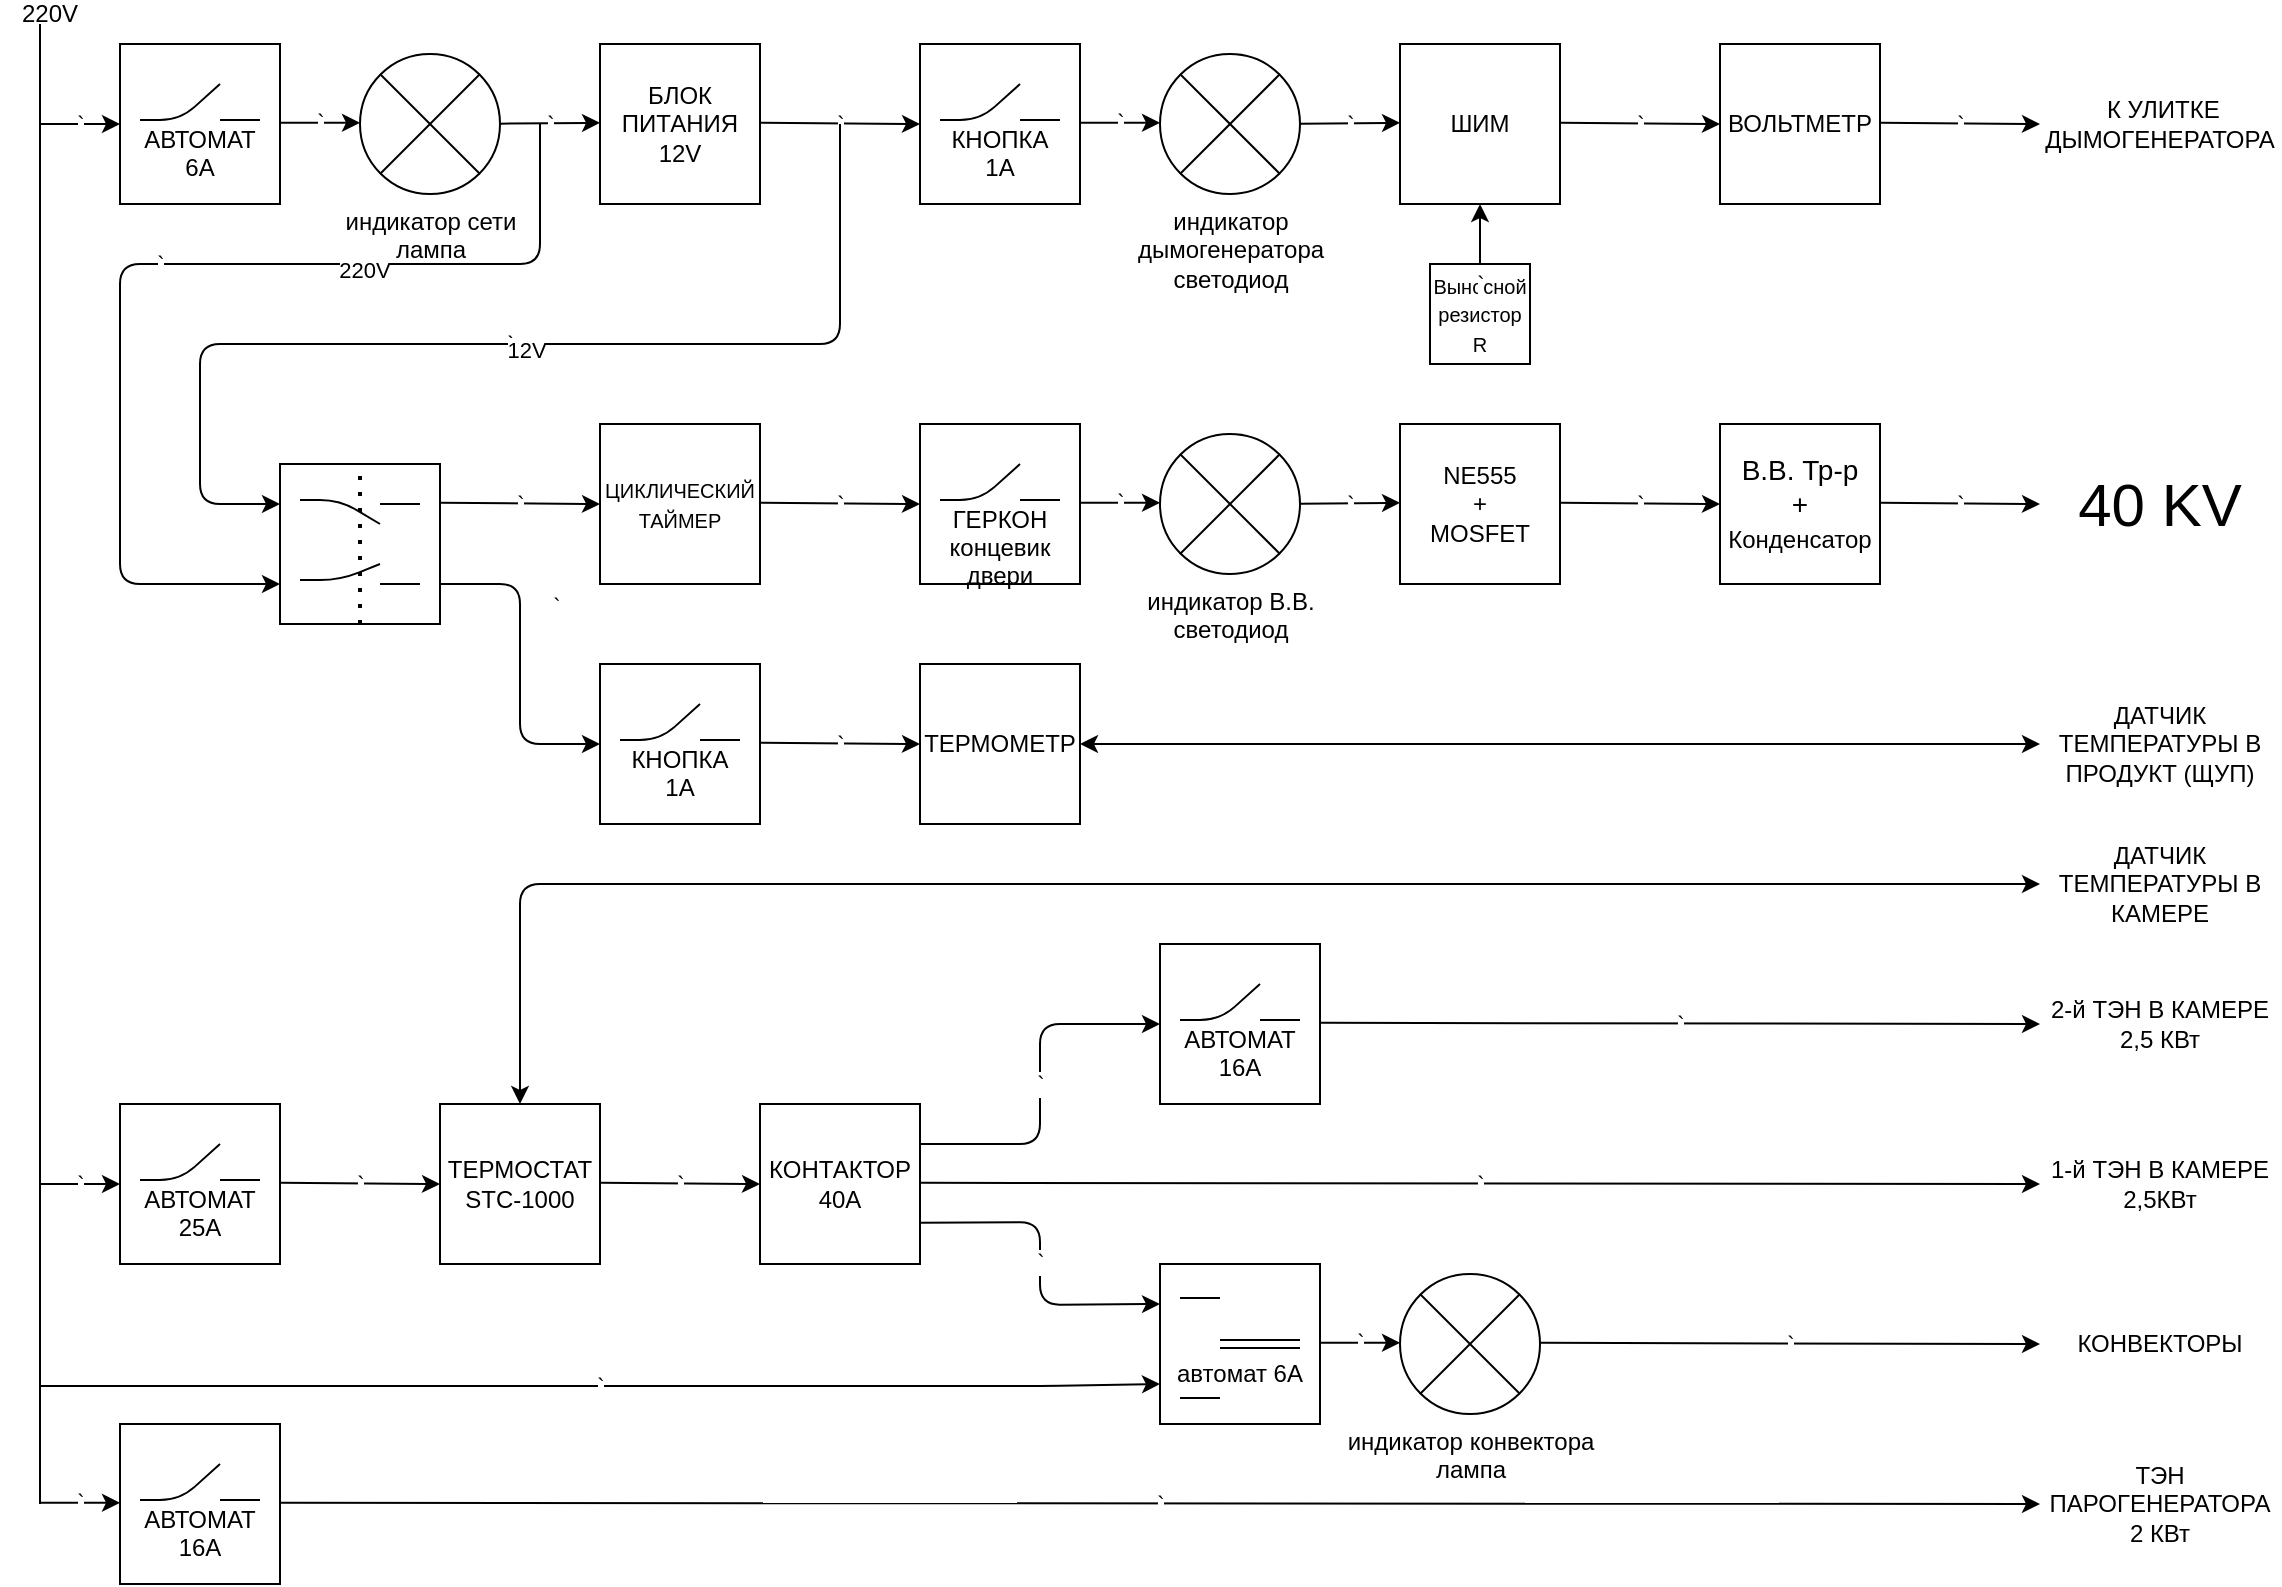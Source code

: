 <mxfile version="14.9.1" type="github">
  <diagram id="gx4LN6bsJ0upEz2Kghdg" name="Page-1">
    <mxGraphModel dx="1673" dy="888" grid="1" gridSize="10" guides="1" tooltips="1" connect="1" arrows="1" fold="1" page="1" pageScale="1" pageWidth="1169" pageHeight="827" math="0" shadow="0">
      <root>
        <mxCell id="0" />
        <mxCell id="1" parent="0" />
        <mxCell id="weF5eFfAUtp39m-wOyLp-81" value="" style="whiteSpace=wrap;html=1;aspect=fixed;" vertex="1" parent="1">
          <mxGeometry x="160" y="240" width="80" height="80" as="geometry" />
        </mxCell>
        <mxCell id="weF5eFfAUtp39m-wOyLp-46" value="&lt;div&gt;&lt;br&gt;&lt;/div&gt;&lt;div&gt;&lt;br&gt;&lt;/div&gt;&lt;div&gt;автомат 6А&lt;br&gt;&lt;/div&gt;" style="whiteSpace=wrap;html=1;aspect=fixed;" vertex="1" parent="1">
          <mxGeometry x="600" y="640" width="80" height="80" as="geometry" />
        </mxCell>
        <mxCell id="paTJHKrVfdt6l4FZ6ix--2" value="БЛОК ПИТАНИЯ 12V" style="whiteSpace=wrap;html=1;aspect=fixed;" parent="1" vertex="1">
          <mxGeometry x="320" y="30" width="80" height="80" as="geometry" />
        </mxCell>
        <mxCell id="paTJHKrVfdt6l4FZ6ix--4" value="ШИМ" style="whiteSpace=wrap;html=1;aspect=fixed;" parent="1" vertex="1">
          <mxGeometry x="720" y="30" width="80" height="80" as="geometry" />
        </mxCell>
        <mxCell id="paTJHKrVfdt6l4FZ6ix--5" value="ВОЛЬТМЕТР" style="whiteSpace=wrap;html=1;aspect=fixed;" parent="1" vertex="1">
          <mxGeometry x="880" y="30" width="80" height="80" as="geometry" />
        </mxCell>
        <mxCell id="paTJHKrVfdt6l4FZ6ix--6" value="&lt;div&gt;индикатор сети&lt;/div&gt;&lt;div&gt;лампа&lt;br&gt;&lt;/div&gt;" style="verticalLabelPosition=bottom;verticalAlign=top;html=1;shape=mxgraph.flowchart.or;" parent="1" vertex="1">
          <mxGeometry x="200" y="35" width="70" height="70" as="geometry" />
        </mxCell>
        <mxCell id="paTJHKrVfdt6l4FZ6ix--7" value="&lt;div&gt;индикатор&lt;/div&gt;&lt;div&gt;дымогенератора&lt;/div&gt;&lt;div&gt;светодиод&lt;br&gt;&lt;/div&gt;" style="verticalLabelPosition=bottom;verticalAlign=top;html=1;shape=mxgraph.flowchart.or;" parent="1" vertex="1">
          <mxGeometry x="600" y="35" width="70" height="70" as="geometry" />
        </mxCell>
        <mxCell id="paTJHKrVfdt6l4FZ6ix--8" value="&lt;font size=&quot;1&quot;&gt;Выносной резистор R&lt;br&gt;&lt;/font&gt;" style="whiteSpace=wrap;html=1;aspect=fixed;" parent="1" vertex="1">
          <mxGeometry x="735" y="140" width="50" height="50" as="geometry" />
        </mxCell>
        <mxCell id="paTJHKrVfdt6l4FZ6ix--10" value="&lt;font style=&quot;font-size: 10px&quot;&gt;ЦИКЛИЧЕСКИЙ ТАЙМЕР&lt;/font&gt;" style="whiteSpace=wrap;html=1;aspect=fixed;" parent="1" vertex="1">
          <mxGeometry x="320" y="220" width="80" height="80" as="geometry" />
        </mxCell>
        <mxCell id="paTJHKrVfdt6l4FZ6ix--12" value="&lt;div&gt;NE555&lt;/div&gt;&lt;div&gt;+&lt;/div&gt;&lt;div&gt;MOSFET&lt;/div&gt;" style="whiteSpace=wrap;html=1;aspect=fixed;" parent="1" vertex="1">
          <mxGeometry x="720" y="220" width="80" height="80" as="geometry" />
        </mxCell>
        <mxCell id="paTJHKrVfdt6l4FZ6ix--13" value="&lt;div&gt;&lt;font style=&quot;font-size: 14px&quot;&gt;В.В. Тр-р&lt;/font&gt;&lt;/div&gt;&lt;div&gt;&lt;font style=&quot;font-size: 14px&quot;&gt;+&lt;/font&gt;&lt;/div&gt;&lt;div&gt;&lt;font style=&quot;font-size: 14px&quot;&gt;&lt;/font&gt;Конденсатор&lt;/div&gt;" style="whiteSpace=wrap;html=1;aspect=fixed;" parent="1" vertex="1">
          <mxGeometry x="880" y="220" width="80" height="80" as="geometry" />
        </mxCell>
        <mxCell id="paTJHKrVfdt6l4FZ6ix--15" value="&lt;div&gt;индикатор В.В.&lt;/div&gt;&lt;div&gt;светодиод&lt;br&gt;&lt;/div&gt;" style="verticalLabelPosition=bottom;verticalAlign=top;html=1;shape=mxgraph.flowchart.or;" parent="1" vertex="1">
          <mxGeometry x="600" y="225" width="70" height="70" as="geometry" />
        </mxCell>
        <mxCell id="paTJHKrVfdt6l4FZ6ix--17" value="ТЕРМОМЕТР" style="whiteSpace=wrap;html=1;aspect=fixed;" parent="1" vertex="1">
          <mxGeometry x="480" y="340" width="80" height="80" as="geometry" />
        </mxCell>
        <mxCell id="paTJHKrVfdt6l4FZ6ix--19" value="&lt;div&gt;ТЕРМОСТАТ&lt;/div&gt;&lt;div&gt;STC-1000&lt;br&gt;&lt;/div&gt;" style="whiteSpace=wrap;html=1;aspect=fixed;" parent="1" vertex="1">
          <mxGeometry x="240" y="560" width="80" height="80" as="geometry" />
        </mxCell>
        <mxCell id="paTJHKrVfdt6l4FZ6ix--20" value="&lt;div&gt;КОНТАКТОР&lt;/div&gt;&lt;div&gt;40А&lt;br&gt;&lt;/div&gt;" style="whiteSpace=wrap;html=1;aspect=fixed;" parent="1" vertex="1">
          <mxGeometry x="400" y="560" width="80" height="80" as="geometry" />
        </mxCell>
        <mxCell id="paTJHKrVfdt6l4FZ6ix--24" value="&lt;div&gt;индикатор конвектора&lt;/div&gt;&lt;div&gt;лампа&lt;br&gt;&lt;/div&gt;" style="verticalLabelPosition=bottom;verticalAlign=top;html=1;shape=mxgraph.flowchart.or;" parent="1" vertex="1">
          <mxGeometry x="720" y="645" width="70" height="70" as="geometry" />
        </mxCell>
        <mxCell id="paTJHKrVfdt6l4FZ6ix--25" value="" style="endArrow=none;html=1;" parent="1" edge="1">
          <mxGeometry width="50" height="50" relative="1" as="geometry">
            <mxPoint x="40" y="760" as="sourcePoint" />
            <mxPoint x="40" y="20" as="targetPoint" />
          </mxGeometry>
        </mxCell>
        <mxCell id="paTJHKrVfdt6l4FZ6ix--26" value="`" style="endArrow=classic;html=1;entryX=0;entryY=0.5;entryDx=0;entryDy=0;" parent="1" edge="1">
          <mxGeometry width="50" height="50" relative="1" as="geometry">
            <mxPoint x="40" y="70" as="sourcePoint" />
            <mxPoint x="80" y="70" as="targetPoint" />
          </mxGeometry>
        </mxCell>
        <mxCell id="paTJHKrVfdt6l4FZ6ix--27" value="`" style="endArrow=classic;html=1;entryX=0;entryY=0.5;entryDx=0;entryDy=0;" parent="1" edge="1" target="weF5eFfAUtp39m-wOyLp-63">
          <mxGeometry width="50" height="50" relative="1" as="geometry">
            <mxPoint x="40" y="600" as="sourcePoint" />
            <mxPoint x="80" y="610" as="targetPoint" />
          </mxGeometry>
        </mxCell>
        <mxCell id="paTJHKrVfdt6l4FZ6ix--28" value="`" style="endArrow=classic;html=1;entryX=0;entryY=0.5;entryDx=0;entryDy=0;" parent="1" edge="1">
          <mxGeometry width="50" height="50" relative="1" as="geometry">
            <mxPoint x="40" y="759.41" as="sourcePoint" />
            <mxPoint x="80" y="759.41" as="targetPoint" />
          </mxGeometry>
        </mxCell>
        <mxCell id="paTJHKrVfdt6l4FZ6ix--29" value="`" style="endArrow=classic;html=1;entryX=0;entryY=0.5;entryDx=0;entryDy=0;" parent="1" edge="1">
          <mxGeometry width="50" height="50" relative="1" as="geometry">
            <mxPoint x="160" y="69.41" as="sourcePoint" />
            <mxPoint x="200" y="69.41" as="targetPoint" />
          </mxGeometry>
        </mxCell>
        <mxCell id="paTJHKrVfdt6l4FZ6ix--30" value="`" style="endArrow=classic;html=1;entryX=0;entryY=0.5;entryDx=0;entryDy=0;" parent="1" edge="1">
          <mxGeometry width="50" height="50" relative="1" as="geometry">
            <mxPoint x="560" y="69.41" as="sourcePoint" />
            <mxPoint x="600" y="69.41" as="targetPoint" />
          </mxGeometry>
        </mxCell>
        <mxCell id="paTJHKrVfdt6l4FZ6ix--31" value="`" style="endArrow=classic;html=1;entryX=0;entryY=0.5;entryDx=0;entryDy=0;" parent="1" edge="1">
          <mxGeometry width="50" height="50" relative="1" as="geometry">
            <mxPoint x="560" y="259.41" as="sourcePoint" />
            <mxPoint x="600" y="259.41" as="targetPoint" />
          </mxGeometry>
        </mxCell>
        <mxCell id="paTJHKrVfdt6l4FZ6ix--32" value="`" style="endArrow=classic;html=1;entryX=0;entryY=0.5;entryDx=0;entryDy=0;" parent="1" edge="1">
          <mxGeometry width="50" height="50" relative="1" as="geometry">
            <mxPoint x="680" y="679.41" as="sourcePoint" />
            <mxPoint x="720" y="679.41" as="targetPoint" />
          </mxGeometry>
        </mxCell>
        <mxCell id="paTJHKrVfdt6l4FZ6ix--34" value="`" style="endArrow=classic;html=1;entryX=0;entryY=0.5;entryDx=0;entryDy=0;" parent="1" edge="1">
          <mxGeometry width="50" height="50" relative="1" as="geometry">
            <mxPoint x="400" y="259.41" as="sourcePoint" />
            <mxPoint x="480" y="260" as="targetPoint" />
          </mxGeometry>
        </mxCell>
        <mxCell id="paTJHKrVfdt6l4FZ6ix--35" value="`" style="endArrow=classic;html=1;entryX=0;entryY=0.5;entryDx=0;entryDy=0;" parent="1" edge="1">
          <mxGeometry width="50" height="50" relative="1" as="geometry">
            <mxPoint x="400" y="379.41" as="sourcePoint" />
            <mxPoint x="480" y="380" as="targetPoint" />
          </mxGeometry>
        </mxCell>
        <mxCell id="paTJHKrVfdt6l4FZ6ix--36" value="`" style="endArrow=classic;html=1;entryX=0;entryY=0.5;entryDx=0;entryDy=0;" parent="1" edge="1">
          <mxGeometry width="50" height="50" relative="1" as="geometry">
            <mxPoint x="400" y="69.41" as="sourcePoint" />
            <mxPoint x="480" y="70" as="targetPoint" />
          </mxGeometry>
        </mxCell>
        <mxCell id="paTJHKrVfdt6l4FZ6ix--37" value="`" style="endArrow=classic;html=1;entryX=0;entryY=0.5;entryDx=0;entryDy=0;" parent="1" edge="1">
          <mxGeometry width="50" height="50" relative="1" as="geometry">
            <mxPoint x="800" y="69.41" as="sourcePoint" />
            <mxPoint x="880" y="70" as="targetPoint" />
          </mxGeometry>
        </mxCell>
        <mxCell id="paTJHKrVfdt6l4FZ6ix--38" value="`" style="endArrow=classic;html=1;entryX=0;entryY=0.5;entryDx=0;entryDy=0;" parent="1" edge="1">
          <mxGeometry width="50" height="50" relative="1" as="geometry">
            <mxPoint x="800" y="259.41" as="sourcePoint" />
            <mxPoint x="880" y="260" as="targetPoint" />
          </mxGeometry>
        </mxCell>
        <mxCell id="paTJHKrVfdt6l4FZ6ix--39" value="`" style="endArrow=classic;html=1;entryX=0;entryY=0.5;entryDx=0;entryDy=0;" parent="1" edge="1">
          <mxGeometry width="50" height="50" relative="1" as="geometry">
            <mxPoint x="160" y="599.41" as="sourcePoint" />
            <mxPoint x="240" y="600" as="targetPoint" />
          </mxGeometry>
        </mxCell>
        <mxCell id="paTJHKrVfdt6l4FZ6ix--40" value="`" style="endArrow=classic;html=1;entryX=0;entryY=0.5;entryDx=0;entryDy=0;" parent="1" edge="1">
          <mxGeometry width="50" height="50" relative="1" as="geometry">
            <mxPoint x="320" y="599.41" as="sourcePoint" />
            <mxPoint x="400" y="600" as="targetPoint" />
          </mxGeometry>
        </mxCell>
        <mxCell id="paTJHKrVfdt6l4FZ6ix--41" value="`" style="endArrow=classic;html=1;entryX=0;entryY=0.5;entryDx=0;entryDy=0;" parent="1" edge="1">
          <mxGeometry width="50" height="50" relative="1" as="geometry">
            <mxPoint x="670" y="259.82" as="sourcePoint" />
            <mxPoint x="720" y="259.41" as="targetPoint" />
          </mxGeometry>
        </mxCell>
        <mxCell id="paTJHKrVfdt6l4FZ6ix--42" value="`" style="endArrow=classic;html=1;entryX=0;entryY=0.5;entryDx=0;entryDy=0;" parent="1" edge="1">
          <mxGeometry width="50" height="50" relative="1" as="geometry">
            <mxPoint x="670" y="69.82" as="sourcePoint" />
            <mxPoint x="720" y="69.41" as="targetPoint" />
          </mxGeometry>
        </mxCell>
        <mxCell id="paTJHKrVfdt6l4FZ6ix--43" value="`" style="endArrow=classic;html=1;entryX=0;entryY=0.5;entryDx=0;entryDy=0;exitX=1;exitY=0.75;exitDx=0;exitDy=0;" parent="1" edge="1">
          <mxGeometry x="-0.366" y="19" width="50" height="50" relative="1" as="geometry">
            <mxPoint x="240" y="300" as="sourcePoint" />
            <mxPoint x="320" y="380" as="targetPoint" />
            <Array as="points">
              <mxPoint x="280" y="300" />
              <mxPoint x="280" y="380" />
            </Array>
            <mxPoint x="-1" as="offset" />
          </mxGeometry>
        </mxCell>
        <mxCell id="paTJHKrVfdt6l4FZ6ix--44" value="`" style="endArrow=classic;html=1;entryX=0;entryY=0.5;entryDx=0;entryDy=0;" parent="1" edge="1">
          <mxGeometry width="50" height="50" relative="1" as="geometry">
            <mxPoint x="270" y="69.82" as="sourcePoint" />
            <mxPoint x="320" y="69.41" as="targetPoint" />
          </mxGeometry>
        </mxCell>
        <mxCell id="weF5eFfAUtp39m-wOyLp-1" value="`" style="endArrow=classic;html=1;" edge="1" parent="1">
          <mxGeometry width="50" height="50" relative="1" as="geometry">
            <mxPoint x="480" y="599.41" as="sourcePoint" />
            <mxPoint x="1040" y="600" as="targetPoint" />
          </mxGeometry>
        </mxCell>
        <mxCell id="weF5eFfAUtp39m-wOyLp-2" value="`" style="endArrow=classic;html=1;entryX=0;entryY=0.25;entryDx=0;entryDy=0;" edge="1" parent="1">
          <mxGeometry width="50" height="50" relative="1" as="geometry">
            <mxPoint x="480" y="619.41" as="sourcePoint" />
            <mxPoint x="600" y="660" as="targetPoint" />
            <Array as="points">
              <mxPoint x="540" y="619" />
              <mxPoint x="540" y="660.41" />
            </Array>
          </mxGeometry>
        </mxCell>
        <mxCell id="weF5eFfAUtp39m-wOyLp-3" value="`" style="endArrow=classic;html=1;entryX=0;entryY=0.5;entryDx=0;entryDy=0;entryPerimeter=0;" edge="1" parent="1">
          <mxGeometry width="50" height="50" relative="1" as="geometry">
            <mxPoint x="480" y="580.0" as="sourcePoint" />
            <mxPoint x="600" y="520" as="targetPoint" />
            <Array as="points">
              <mxPoint x="540" y="580" />
              <mxPoint x="540" y="520" />
            </Array>
          </mxGeometry>
        </mxCell>
        <mxCell id="weF5eFfAUtp39m-wOyLp-4" value="`" style="endArrow=classic;html=1;" edge="1" parent="1">
          <mxGeometry width="50" height="50" relative="1" as="geometry">
            <mxPoint x="680" y="519.41" as="sourcePoint" />
            <mxPoint x="1040" y="520" as="targetPoint" />
          </mxGeometry>
        </mxCell>
        <mxCell id="weF5eFfAUtp39m-wOyLp-5" value="`" style="endArrow=classic;html=1;" edge="1" parent="1">
          <mxGeometry width="50" height="50" relative="1" as="geometry">
            <mxPoint x="790" y="679.41" as="sourcePoint" />
            <mxPoint x="1040" y="680" as="targetPoint" />
          </mxGeometry>
        </mxCell>
        <mxCell id="weF5eFfAUtp39m-wOyLp-6" value="`" style="endArrow=classic;html=1;" edge="1" parent="1">
          <mxGeometry width="50" height="50" relative="1" as="geometry">
            <mxPoint x="160" y="759.41" as="sourcePoint" />
            <mxPoint x="1040" y="760" as="targetPoint" />
          </mxGeometry>
        </mxCell>
        <mxCell id="weF5eFfAUtp39m-wOyLp-7" value="`" style="endArrow=classic;html=1;entryX=0;entryY=0.5;entryDx=0;entryDy=0;" edge="1" parent="1">
          <mxGeometry width="50" height="50" relative="1" as="geometry">
            <mxPoint x="960.0" y="259.41" as="sourcePoint" />
            <mxPoint x="1040.0" y="260" as="targetPoint" />
          </mxGeometry>
        </mxCell>
        <mxCell id="weF5eFfAUtp39m-wOyLp-8" value="`" style="endArrow=classic;html=1;entryX=0;entryY=0.5;entryDx=0;entryDy=0;" edge="1" parent="1">
          <mxGeometry width="50" height="50" relative="1" as="geometry">
            <mxPoint x="960.0" y="69.41" as="sourcePoint" />
            <mxPoint x="1040.0" y="70" as="targetPoint" />
          </mxGeometry>
        </mxCell>
        <mxCell id="weF5eFfAUtp39m-wOyLp-9" value="`" style="endArrow=classic;html=1;entryX=0.5;entryY=1;entryDx=0;entryDy=0;exitX=0.5;exitY=0;exitDx=0;exitDy=0;" edge="1" parent="1" source="paTJHKrVfdt6l4FZ6ix--8" target="paTJHKrVfdt6l4FZ6ix--4">
          <mxGeometry x="-1" y="-10" width="50" height="50" relative="1" as="geometry">
            <mxPoint x="770" y="240" as="sourcePoint" />
            <mxPoint x="840.0" y="150.59" as="targetPoint" />
            <mxPoint x="-10" y="10" as="offset" />
          </mxGeometry>
        </mxCell>
        <mxCell id="weF5eFfAUtp39m-wOyLp-11" value="" style="endArrow=classic;startArrow=classic;html=1;exitX=0.5;exitY=0;exitDx=0;exitDy=0;" edge="1" parent="1" source="paTJHKrVfdt6l4FZ6ix--19">
          <mxGeometry width="50" height="50" relative="1" as="geometry">
            <mxPoint x="550" y="440" as="sourcePoint" />
            <mxPoint x="1040" y="450" as="targetPoint" />
            <Array as="points">
              <mxPoint x="280" y="450" />
            </Array>
          </mxGeometry>
        </mxCell>
        <mxCell id="weF5eFfAUtp39m-wOyLp-13" value="`" style="endArrow=classic;html=1;entryX=0;entryY=0.75;entryDx=0;entryDy=0;" edge="1" parent="1">
          <mxGeometry width="50" height="50" relative="1" as="geometry">
            <mxPoint x="40" y="701" as="sourcePoint" />
            <mxPoint x="600" y="700" as="targetPoint" />
            <Array as="points">
              <mxPoint x="540" y="701" />
            </Array>
          </mxGeometry>
        </mxCell>
        <mxCell id="weF5eFfAUtp39m-wOyLp-14" value="`" style="endArrow=classic;html=1;entryX=0;entryY=0.75;entryDx=0;entryDy=0;" edge="1" parent="1">
          <mxGeometry width="50" height="50" relative="1" as="geometry">
            <mxPoint x="290" y="70" as="sourcePoint" />
            <mxPoint x="160" y="300" as="targetPoint" />
            <Array as="points">
              <mxPoint x="290" y="140" />
              <mxPoint x="80" y="140" />
              <mxPoint x="80" y="300" />
            </Array>
          </mxGeometry>
        </mxCell>
        <mxCell id="weF5eFfAUtp39m-wOyLp-37" value="&lt;div&gt;220V&lt;/div&gt;" style="edgeLabel;html=1;align=center;verticalAlign=middle;resizable=0;points=[];" vertex="1" connectable="0" parent="weF5eFfAUtp39m-wOyLp-14">
          <mxGeometry x="-0.393" y="3" relative="1" as="geometry">
            <mxPoint as="offset" />
          </mxGeometry>
        </mxCell>
        <mxCell id="weF5eFfAUtp39m-wOyLp-15" value="`" style="endArrow=classic;html=1;entryX=0;entryY=0.25;entryDx=0;entryDy=0;" edge="1" parent="1">
          <mxGeometry width="50" height="50" relative="1" as="geometry">
            <mxPoint x="440" y="70" as="sourcePoint" />
            <mxPoint x="160" y="260" as="targetPoint" />
            <Array as="points">
              <mxPoint x="440" y="180" />
              <mxPoint x="120" y="180" />
              <mxPoint x="120" y="260" />
            </Array>
          </mxGeometry>
        </mxCell>
        <mxCell id="weF5eFfAUtp39m-wOyLp-40" value="&lt;div&gt;12V&lt;/div&gt;" style="edgeLabel;html=1;align=center;verticalAlign=middle;resizable=0;points=[];" vertex="1" connectable="0" parent="weF5eFfAUtp39m-wOyLp-15">
          <mxGeometry x="-0.025" y="3" relative="1" as="geometry">
            <mxPoint x="1" as="offset" />
          </mxGeometry>
        </mxCell>
        <mxCell id="weF5eFfAUtp39m-wOyLp-16" value="" style="endArrow=classic;startArrow=classic;html=1;exitX=1;exitY=0.5;exitDx=0;exitDy=0;" edge="1" parent="1" source="paTJHKrVfdt6l4FZ6ix--17">
          <mxGeometry width="50" height="50" relative="1" as="geometry">
            <mxPoint x="550" y="440" as="sourcePoint" />
            <mxPoint x="1040" y="380" as="targetPoint" />
          </mxGeometry>
        </mxCell>
        <mxCell id="weF5eFfAUtp39m-wOyLp-17" value="&lt;font style=&quot;font-size: 12px&quot;&gt;&amp;nbsp;К УЛИТКЕ ДЫМОГЕНЕРАТОРА&lt;/font&gt;" style="text;html=1;strokeColor=none;fillColor=none;align=center;verticalAlign=middle;whiteSpace=wrap;rounded=0;" vertex="1" parent="1">
          <mxGeometry x="1040" y="30" width="120" height="80" as="geometry" />
        </mxCell>
        <mxCell id="weF5eFfAUtp39m-wOyLp-18" value="&lt;font style=&quot;font-size: 30px&quot;&gt;40 KV&lt;/font&gt;" style="text;html=1;strokeColor=none;fillColor=none;align=center;verticalAlign=middle;whiteSpace=wrap;rounded=0;" vertex="1" parent="1">
          <mxGeometry x="1040" y="220" width="120" height="80" as="geometry" />
        </mxCell>
        <mxCell id="weF5eFfAUtp39m-wOyLp-20" value="&lt;font style=&quot;font-size: 12px&quot;&gt;ДАТЧИК ТЕМПЕРАТУРЫ В ПРОДУКТ (ЩУП)&lt;br&gt;&lt;/font&gt;" style="text;html=1;strokeColor=none;fillColor=none;align=center;verticalAlign=middle;whiteSpace=wrap;rounded=0;" vertex="1" parent="1">
          <mxGeometry x="1040" y="340" width="120" height="80" as="geometry" />
        </mxCell>
        <mxCell id="weF5eFfAUtp39m-wOyLp-21" value="ТЭН ПАРОГЕНЕРАТОРА 2 КВт" style="text;html=1;strokeColor=none;fillColor=none;align=center;verticalAlign=middle;whiteSpace=wrap;rounded=0;" vertex="1" parent="1">
          <mxGeometry x="1040" y="720" width="120" height="80" as="geometry" />
        </mxCell>
        <mxCell id="weF5eFfAUtp39m-wOyLp-22" value="КОНВЕКТОРЫ" style="text;html=1;strokeColor=none;fillColor=none;align=center;verticalAlign=middle;whiteSpace=wrap;rounded=0;" vertex="1" parent="1">
          <mxGeometry x="1040" y="640" width="120" height="80" as="geometry" />
        </mxCell>
        <mxCell id="weF5eFfAUtp39m-wOyLp-23" value="1-й ТЭН В КАМЕРЕ 2,5КВт" style="text;html=1;strokeColor=none;fillColor=none;align=center;verticalAlign=middle;whiteSpace=wrap;rounded=0;" vertex="1" parent="1">
          <mxGeometry x="1040" y="560" width="120" height="80" as="geometry" />
        </mxCell>
        <mxCell id="weF5eFfAUtp39m-wOyLp-24" value="2-й ТЭН В КАМЕРЕ 2,5 КВт" style="text;html=1;strokeColor=none;fillColor=none;align=center;verticalAlign=middle;whiteSpace=wrap;rounded=0;" vertex="1" parent="1">
          <mxGeometry x="1040" y="480" width="120" height="80" as="geometry" />
        </mxCell>
        <mxCell id="weF5eFfAUtp39m-wOyLp-25" value="ДАТЧИК ТЕМПЕРАТУРЫ В КАМЕРЕ" style="text;html=1;strokeColor=none;fillColor=none;align=center;verticalAlign=middle;whiteSpace=wrap;rounded=0;" vertex="1" parent="1">
          <mxGeometry x="1040" y="410" width="120" height="80" as="geometry" />
        </mxCell>
        <mxCell id="weF5eFfAUtp39m-wOyLp-41" value="220V" style="text;html=1;strokeColor=none;fillColor=none;align=center;verticalAlign=middle;whiteSpace=wrap;rounded=0;" vertex="1" parent="1">
          <mxGeometry x="20" y="10" width="50" height="10" as="geometry" />
        </mxCell>
        <mxCell id="weF5eFfAUtp39m-wOyLp-43" value="`" style="endArrow=classic;html=1;entryX=0;entryY=0.5;entryDx=0;entryDy=0;" edge="1" parent="1">
          <mxGeometry width="50" height="50" relative="1" as="geometry">
            <mxPoint x="240" y="259.41" as="sourcePoint" />
            <mxPoint x="320" y="260" as="targetPoint" />
          </mxGeometry>
        </mxCell>
        <mxCell id="weF5eFfAUtp39m-wOyLp-45" value="" style="endArrow=none;html=1;" edge="1" parent="1">
          <mxGeometry width="50" height="50" relative="1" as="geometry">
            <mxPoint x="610" y="657" as="sourcePoint" />
            <mxPoint x="630" y="657" as="targetPoint" />
            <Array as="points" />
          </mxGeometry>
        </mxCell>
        <mxCell id="weF5eFfAUtp39m-wOyLp-51" value="&lt;div&gt;&lt;br&gt;&lt;/div&gt;&lt;div&gt;&lt;br&gt;&lt;/div&gt;&lt;div&gt;АВТОМАТ&lt;/div&gt;&lt;div&gt;6А&lt;br&gt;&lt;/div&gt;" style="whiteSpace=wrap;html=1;aspect=fixed;" vertex="1" parent="1">
          <mxGeometry x="80" y="30" width="80" height="80" as="geometry" />
        </mxCell>
        <mxCell id="weF5eFfAUtp39m-wOyLp-52" value="" style="endArrow=none;html=1;" edge="1" parent="1">
          <mxGeometry width="50" height="50" relative="1" as="geometry">
            <mxPoint x="90" y="68" as="sourcePoint" />
            <mxPoint x="130" y="50" as="targetPoint" />
            <Array as="points">
              <mxPoint x="110" y="68" />
            </Array>
          </mxGeometry>
        </mxCell>
        <mxCell id="weF5eFfAUtp39m-wOyLp-53" value="" style="endArrow=none;html=1;" edge="1" parent="1">
          <mxGeometry width="50" height="50" relative="1" as="geometry">
            <mxPoint x="130" y="68" as="sourcePoint" />
            <mxPoint x="150" y="68" as="targetPoint" />
            <Array as="points" />
          </mxGeometry>
        </mxCell>
        <mxCell id="weF5eFfAUtp39m-wOyLp-54" value="&lt;div&gt;&lt;br&gt;&lt;/div&gt;&lt;div&gt;&lt;br&gt;&lt;/div&gt;&lt;div&gt;КНОПКА&lt;/div&gt;&lt;div&gt;1А&lt;br&gt;&lt;/div&gt;" style="whiteSpace=wrap;html=1;aspect=fixed;" vertex="1" parent="1">
          <mxGeometry x="480" y="30" width="80" height="80" as="geometry" />
        </mxCell>
        <mxCell id="weF5eFfAUtp39m-wOyLp-55" value="" style="endArrow=none;html=1;" edge="1" parent="1">
          <mxGeometry width="50" height="50" relative="1" as="geometry">
            <mxPoint x="490" y="68" as="sourcePoint" />
            <mxPoint x="530" y="50" as="targetPoint" />
            <Array as="points">
              <mxPoint x="510" y="68" />
            </Array>
          </mxGeometry>
        </mxCell>
        <mxCell id="weF5eFfAUtp39m-wOyLp-56" value="" style="endArrow=none;html=1;" edge="1" parent="1">
          <mxGeometry width="50" height="50" relative="1" as="geometry">
            <mxPoint x="530" y="68" as="sourcePoint" />
            <mxPoint x="550" y="68" as="targetPoint" />
            <Array as="points" />
          </mxGeometry>
        </mxCell>
        <mxCell id="weF5eFfAUtp39m-wOyLp-57" value="&lt;div&gt;&lt;br&gt;&lt;/div&gt;&lt;div&gt;&lt;br&gt;&lt;/div&gt;&lt;div&gt;&lt;br&gt;&lt;/div&gt;&lt;div&gt;ГЕРКОН&lt;/div&gt;&lt;div&gt;концевик двери&lt;br&gt;&lt;/div&gt;" style="whiteSpace=wrap;html=1;aspect=fixed;" vertex="1" parent="1">
          <mxGeometry x="480" y="220" width="80" height="80" as="geometry" />
        </mxCell>
        <mxCell id="weF5eFfAUtp39m-wOyLp-58" value="" style="endArrow=none;html=1;" edge="1" parent="1">
          <mxGeometry width="50" height="50" relative="1" as="geometry">
            <mxPoint x="490" y="258" as="sourcePoint" />
            <mxPoint x="530" y="240" as="targetPoint" />
            <Array as="points">
              <mxPoint x="510" y="258" />
            </Array>
          </mxGeometry>
        </mxCell>
        <mxCell id="weF5eFfAUtp39m-wOyLp-59" value="" style="endArrow=none;html=1;" edge="1" parent="1">
          <mxGeometry width="50" height="50" relative="1" as="geometry">
            <mxPoint x="530" y="258" as="sourcePoint" />
            <mxPoint x="550" y="258" as="targetPoint" />
            <Array as="points" />
          </mxGeometry>
        </mxCell>
        <mxCell id="weF5eFfAUtp39m-wOyLp-60" value="&lt;div&gt;&lt;br&gt;&lt;/div&gt;&lt;div&gt;&lt;br&gt;&lt;/div&gt;&lt;div&gt;КНОПКА&lt;/div&gt;&lt;div&gt;1А&lt;br&gt;&lt;/div&gt;" style="whiteSpace=wrap;html=1;aspect=fixed;" vertex="1" parent="1">
          <mxGeometry x="320" y="340" width="80" height="80" as="geometry" />
        </mxCell>
        <mxCell id="weF5eFfAUtp39m-wOyLp-61" value="" style="endArrow=none;html=1;" edge="1" parent="1">
          <mxGeometry width="50" height="50" relative="1" as="geometry">
            <mxPoint x="330" y="378" as="sourcePoint" />
            <mxPoint x="370" y="360" as="targetPoint" />
            <Array as="points">
              <mxPoint x="350" y="378" />
            </Array>
          </mxGeometry>
        </mxCell>
        <mxCell id="weF5eFfAUtp39m-wOyLp-62" value="" style="endArrow=none;html=1;" edge="1" parent="1">
          <mxGeometry width="50" height="50" relative="1" as="geometry">
            <mxPoint x="370" y="378" as="sourcePoint" />
            <mxPoint x="390" y="378" as="targetPoint" />
            <Array as="points" />
          </mxGeometry>
        </mxCell>
        <mxCell id="weF5eFfAUtp39m-wOyLp-63" value="&lt;div&gt;&lt;br&gt;&lt;/div&gt;&lt;div&gt;&lt;br&gt;&lt;/div&gt;&lt;div&gt;АВТОМАТ&lt;/div&gt;&lt;div&gt;25А&lt;br&gt;&lt;/div&gt;" style="whiteSpace=wrap;html=1;aspect=fixed;" vertex="1" parent="1">
          <mxGeometry x="80" y="560" width="80" height="80" as="geometry" />
        </mxCell>
        <mxCell id="weF5eFfAUtp39m-wOyLp-64" value="" style="endArrow=none;html=1;" edge="1" parent="1">
          <mxGeometry width="50" height="50" relative="1" as="geometry">
            <mxPoint x="90" y="598" as="sourcePoint" />
            <mxPoint x="130" y="580" as="targetPoint" />
            <Array as="points">
              <mxPoint x="110" y="598" />
            </Array>
          </mxGeometry>
        </mxCell>
        <mxCell id="weF5eFfAUtp39m-wOyLp-65" value="" style="endArrow=none;html=1;" edge="1" parent="1">
          <mxGeometry width="50" height="50" relative="1" as="geometry">
            <mxPoint x="130" y="598" as="sourcePoint" />
            <mxPoint x="150" y="598" as="targetPoint" />
            <Array as="points" />
          </mxGeometry>
        </mxCell>
        <mxCell id="weF5eFfAUtp39m-wOyLp-66" value="&lt;div&gt;&lt;br&gt;&lt;/div&gt;&lt;div&gt;&lt;br&gt;&lt;/div&gt;&lt;div&gt;АВТОМАТ&lt;/div&gt;&lt;div&gt;16А&lt;br&gt;&lt;/div&gt;" style="whiteSpace=wrap;html=1;aspect=fixed;" vertex="1" parent="1">
          <mxGeometry x="80" y="720" width="80" height="80" as="geometry" />
        </mxCell>
        <mxCell id="weF5eFfAUtp39m-wOyLp-67" value="" style="endArrow=none;html=1;" edge="1" parent="1">
          <mxGeometry width="50" height="50" relative="1" as="geometry">
            <mxPoint x="90" y="758" as="sourcePoint" />
            <mxPoint x="130" y="740" as="targetPoint" />
            <Array as="points">
              <mxPoint x="110" y="758" />
            </Array>
          </mxGeometry>
        </mxCell>
        <mxCell id="weF5eFfAUtp39m-wOyLp-68" value="" style="endArrow=none;html=1;" edge="1" parent="1">
          <mxGeometry width="50" height="50" relative="1" as="geometry">
            <mxPoint x="130" y="758" as="sourcePoint" />
            <mxPoint x="150" y="758" as="targetPoint" />
            <Array as="points" />
          </mxGeometry>
        </mxCell>
        <mxCell id="weF5eFfAUtp39m-wOyLp-69" value="&lt;div&gt;&lt;br&gt;&lt;/div&gt;&lt;div&gt;&lt;br&gt;&lt;/div&gt;&lt;div&gt;АВТОМАТ&lt;/div&gt;&lt;div&gt;16А&lt;br&gt;&lt;/div&gt;" style="whiteSpace=wrap;html=1;aspect=fixed;" vertex="1" parent="1">
          <mxGeometry x="600" y="480" width="80" height="80" as="geometry" />
        </mxCell>
        <mxCell id="weF5eFfAUtp39m-wOyLp-70" value="" style="endArrow=none;html=1;" edge="1" parent="1">
          <mxGeometry width="50" height="50" relative="1" as="geometry">
            <mxPoint x="610" y="518" as="sourcePoint" />
            <mxPoint x="650" y="500" as="targetPoint" />
            <Array as="points">
              <mxPoint x="630" y="518" />
            </Array>
          </mxGeometry>
        </mxCell>
        <mxCell id="weF5eFfAUtp39m-wOyLp-71" value="" style="endArrow=none;html=1;" edge="1" parent="1">
          <mxGeometry width="50" height="50" relative="1" as="geometry">
            <mxPoint x="650" y="518" as="sourcePoint" />
            <mxPoint x="670" y="518" as="targetPoint" />
            <Array as="points" />
          </mxGeometry>
        </mxCell>
        <mxCell id="weF5eFfAUtp39m-wOyLp-72" value="" style="endArrow=none;html=1;" edge="1" parent="1">
          <mxGeometry width="50" height="50" relative="1" as="geometry">
            <mxPoint x="610" y="707" as="sourcePoint" />
            <mxPoint x="630" y="707" as="targetPoint" />
            <Array as="points" />
          </mxGeometry>
        </mxCell>
        <mxCell id="weF5eFfAUtp39m-wOyLp-74" value="" style="shape=link;html=1;endArrow=block;" edge="1" parent="1">
          <mxGeometry width="100" relative="1" as="geometry">
            <mxPoint x="630" y="680" as="sourcePoint" />
            <mxPoint x="670" y="680" as="targetPoint" />
          </mxGeometry>
        </mxCell>
        <mxCell id="weF5eFfAUtp39m-wOyLp-77" value="" style="endArrow=none;html=1;startArrow=none;" edge="1" parent="1">
          <mxGeometry width="50" height="50" relative="1" as="geometry">
            <mxPoint x="170" y="298" as="sourcePoint" />
            <mxPoint x="210" y="290" as="targetPoint" />
            <Array as="points">
              <mxPoint x="190" y="298" />
            </Array>
          </mxGeometry>
        </mxCell>
        <mxCell id="weF5eFfAUtp39m-wOyLp-78" value="" style="endArrow=none;html=1;" edge="1" parent="1">
          <mxGeometry width="50" height="50" relative="1" as="geometry">
            <mxPoint x="210" y="260" as="sourcePoint" />
            <mxPoint x="230" y="260" as="targetPoint" />
            <Array as="points" />
          </mxGeometry>
        </mxCell>
        <mxCell id="weF5eFfAUtp39m-wOyLp-79" value="" style="endArrow=none;html=1;" edge="1" parent="1">
          <mxGeometry width="50" height="50" relative="1" as="geometry">
            <mxPoint x="210" y="300" as="sourcePoint" />
            <mxPoint x="230" y="300" as="targetPoint" />
            <Array as="points" />
          </mxGeometry>
        </mxCell>
        <mxCell id="weF5eFfAUtp39m-wOyLp-80" value="" style="endArrow=none;html=1;" edge="1" parent="1">
          <mxGeometry width="50" height="50" relative="1" as="geometry">
            <mxPoint x="170" y="258" as="sourcePoint" />
            <mxPoint x="210" y="270" as="targetPoint" />
            <Array as="points">
              <mxPoint x="190" y="258" />
            </Array>
          </mxGeometry>
        </mxCell>
        <mxCell id="weF5eFfAUtp39m-wOyLp-83" value="" style="endArrow=none;dashed=1;html=1;dashPattern=1 3;strokeWidth=2;" edge="1" parent="1">
          <mxGeometry width="50" height="50" relative="1" as="geometry">
            <mxPoint x="200" y="320" as="sourcePoint" />
            <mxPoint x="200" y="240" as="targetPoint" />
          </mxGeometry>
        </mxCell>
      </root>
    </mxGraphModel>
  </diagram>
</mxfile>
